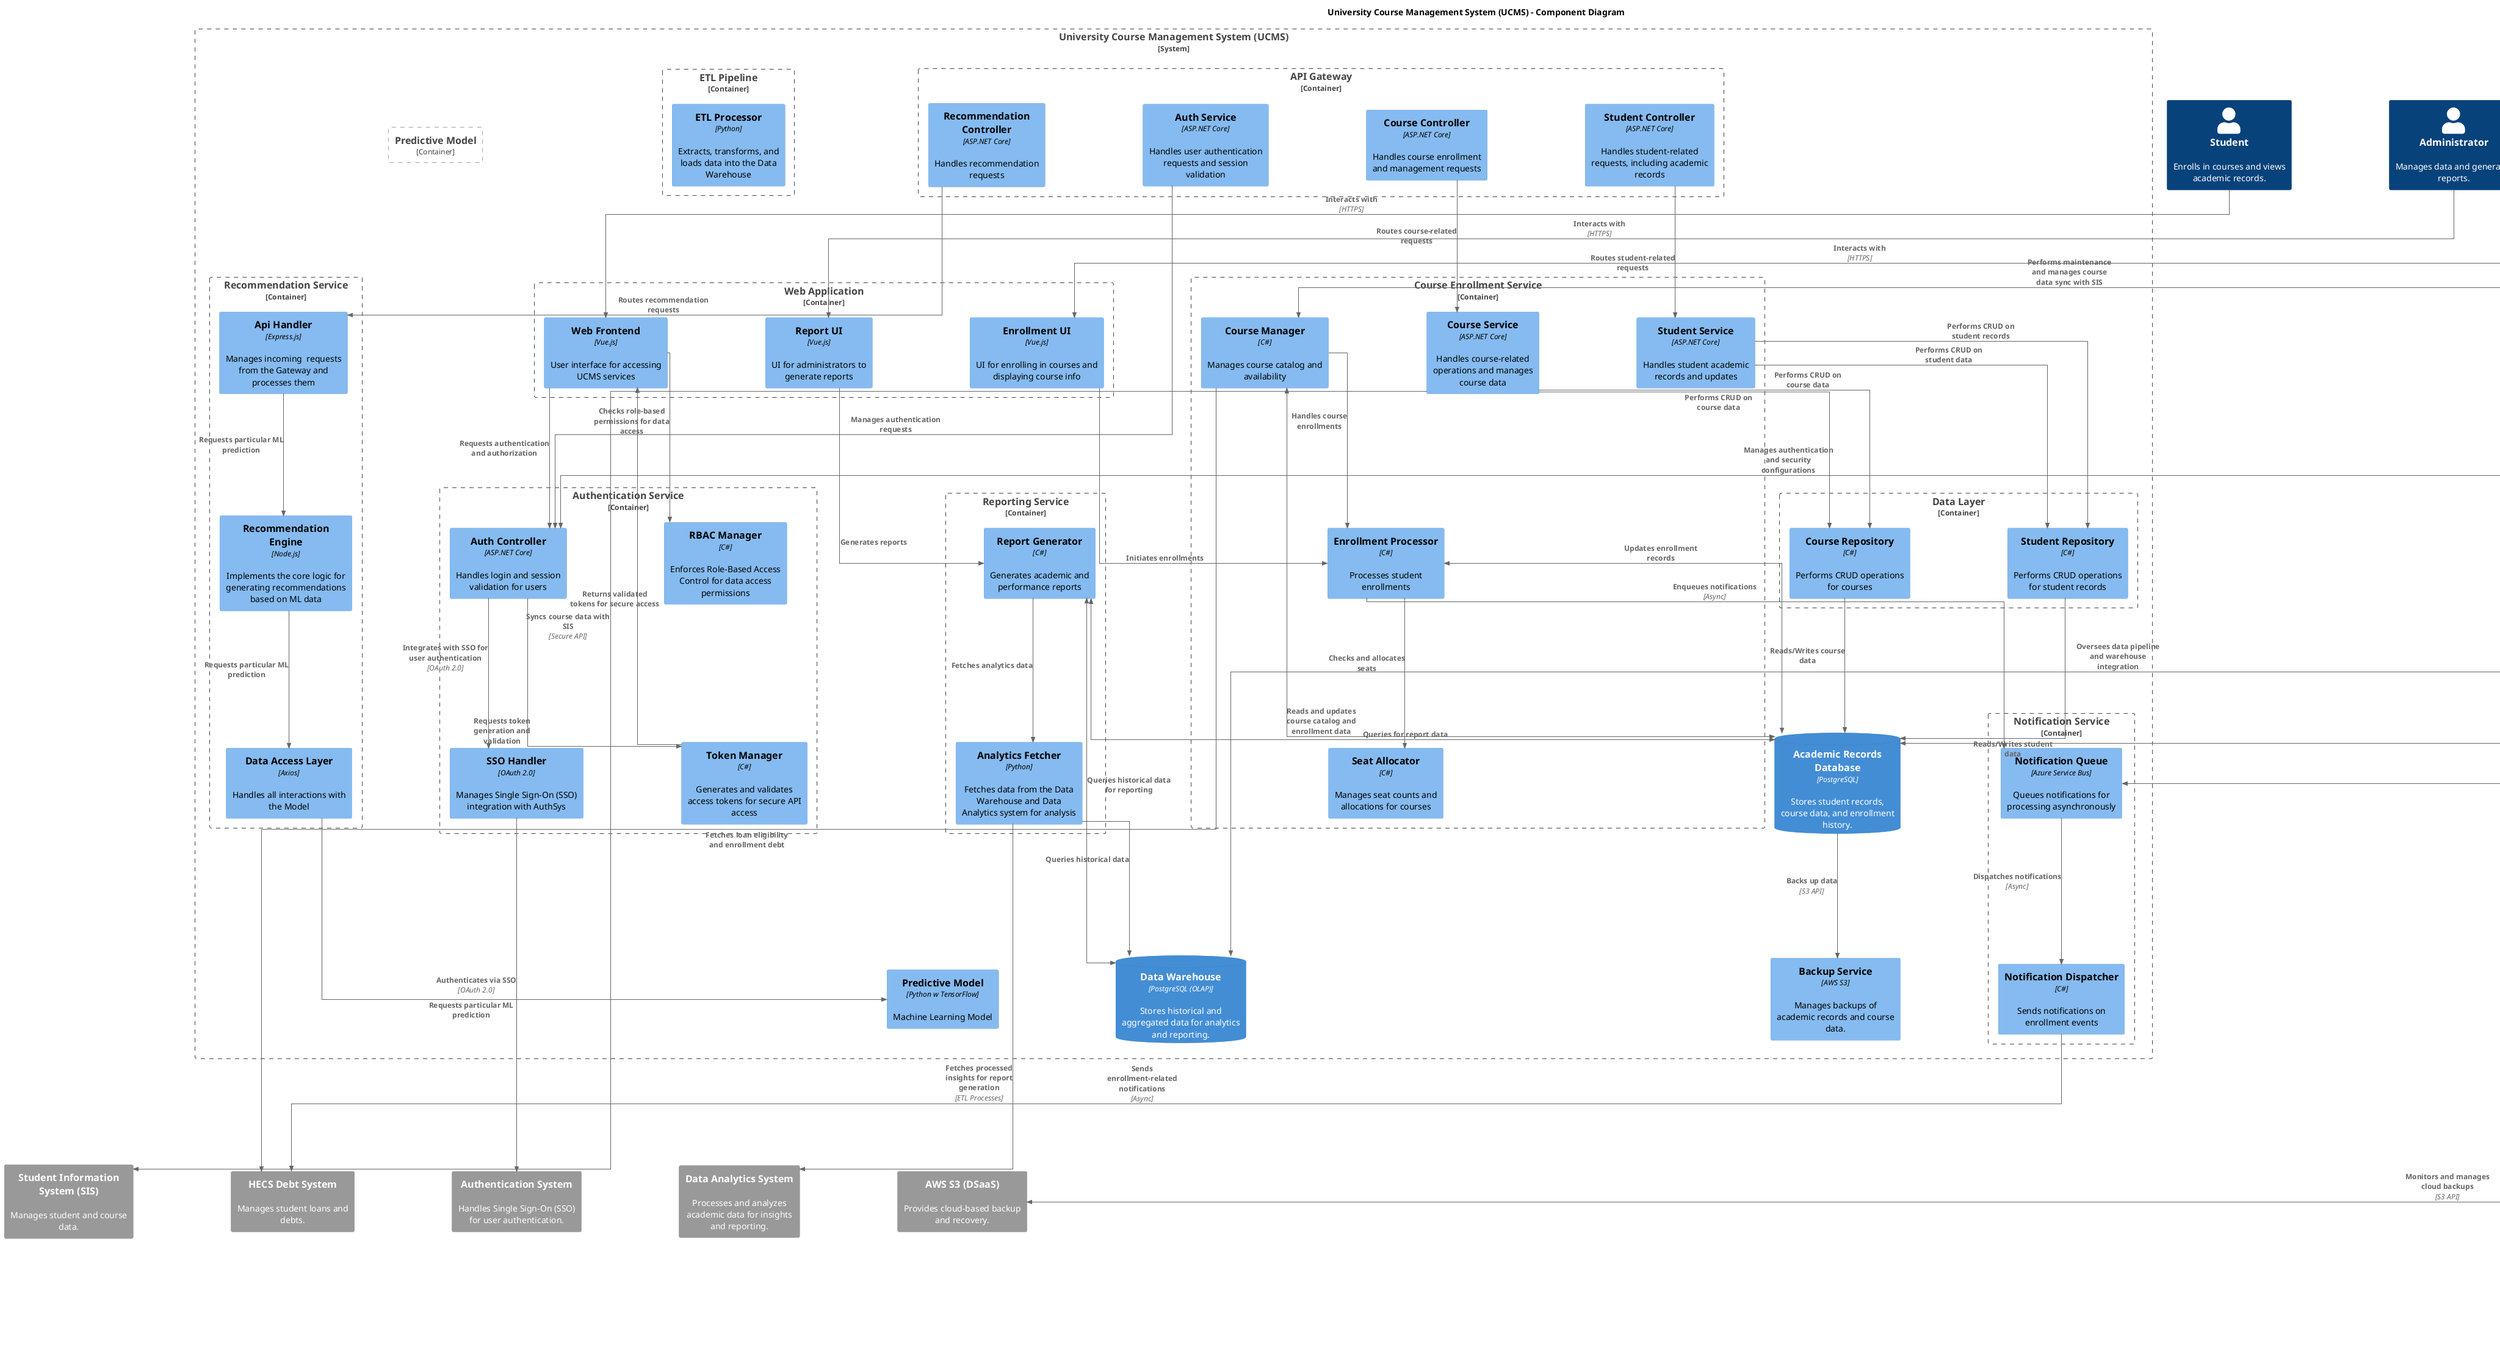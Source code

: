 @startuml

top to bottom direction

!include <C4/C4>
!include <C4/C4_Context>
!include <C4/C4_Container>
!include <C4/C4_Component>

skinparam linetype ortho 
skinparam ranksep 200
skinparam nodesep 160

title University Course Management System (UCMS) - Component Diagram

together {
    Person(Student, "Student", "Enrolls in courses and views academic records.")
    Person(Faculty, "Faculty", "Manages courses and tracks student performance.")
    Person(Administrator, "Administrator", "Manages data and generates reports.")
    Person(ITDepartment, "IT Department", "Manages backups, integrations, and security.")
}

System_Boundary(UCMS_Boundary, "University Course Management System (UCMS)") {
  Container(PredictiveModel, "Predictive Model", $techn="Uses ML to analyze and recommend.", $descr="Python w TensorFlow", $tags="", $link="")
  
  Container_Boundary(WebAppBoundary, "Web Application", "Vue.js") {
    Component(WebFrontend, "Web Frontend", "Vue.js", "User interface for accessing UCMS services")
    Component(EnrollmentUI, "Enrollment UI", "Vue.js", "UI for enrolling in courses and displaying course info")
    Component(ReportUI, "Report UI", "Vue.js", "UI for administrators to generate reports")
  }
  
  Container_Boundary(AuthBoundary, "Authentication Service", "OAuth 2.0") {
    Component(AuthController, "Auth Controller", "ASP.NET Core", "Handles login and session validation for users")
    Component(SSOHandler, "SSO Handler", "OAuth 2.0", "Manages Single Sign-On (SSO) integration with AuthSys")
    Component(TokenManager, "Token Manager", "C#", "Generates and validates access tokens for secure API access")
    Component(RBACManager, "RBAC Manager", "C#", "Enforces Role-Based Access Control for data access permissions")
  }

  Container_Boundary(RecommendationBoundary, "Recommendation Service", "Node.js") {
    Component(RecommendationEnginer, "Recommendation Engine", "Node.js", "Implements the core logic for generating recommendations based on ML data")
    Component(RecommendationApiHandler, "Api Handler", "Express.js", "Manages incoming  requests from the Gateway and processes them")
    Component(RecommentationDataAccessLayer, "Data Access Layer", "Axios", "Handles all interactions with the Model")
  }

  Container_Boundary(MlBoundary, "Predictive Model", "Python") {
    Component(PredictiveModel, "Predictive Model", "Python w TensorFlow", "Machine Learning Model")
  }
  
  Container_Boundary(CourseEnrollmentBoundary, "Course Enrollment Service", "ASP.NET Core") {
    Component(CourseManager, "Course Manager", "C#", "Manages course catalog and availability")
    Component(EnrollmentProcessor, "Enrollment Processor", "C#", "Processes student enrollments")
    Component(SeatAllocator, "Seat Allocator", "C#", "Manages seat counts and allocations for courses")
    Component(StudentService, "Student Service", "ASP.NET Core", "Handles student academic records and updates")
    Component(CourseService, "Course Service", "ASP.NET Core", "Handles course-related operations and manages course data")
  }

  Container_Boundary(NotificationBoundary, "Notification Service", "ASP.NET Core") {
    Component(NotificationDispatcher, "Notification Dispatcher", "C#", "Sends notifications on enrollment events")
    Component(NotificationQueue, "Notification Queue", "Azure Service Bus", "Queues notifications for processing asynchronously")
  }

  Container_Boundary(ReportingBoundary, "Reporting Service", "ASP.NET Core") {
    Component(ReportGenerator, "Report Generator", "C#", "Generates academic and performance reports")
    Component(AnalyticsFetcher, "Analytics Fetcher", "Python", "Fetches data from the Data Warehouse and Data Analytics system for analysis")
  }

  Container_Boundary(API_Gateway_Boundary, "API Gateway", "ASP.NET Core") {
    Component(CourseController, "Course Controller", "ASP.NET Core", "Handles course enrollment and management requests")
    Component(RecommendationController, "Recommendation Controller", "ASP.NET Core", "Handles recommendation requests")
    Component(StudentController, "Student Controller", "ASP.NET Core", "Handles student-related requests, including academic records")
    Component(AuthService, "Auth Service", "ASP.NET Core", "Handles user authentication requests and session validation")
  }

  Container_Boundary(DataLayerBoundary, "Data Layer") {
    Component(CourseRepository, "Course Repository", "C#", "Performs CRUD operations for courses")
    Component(StudentRepository, "Student Repository", "C#", "Performs CRUD operations for student records")
  }

  Container_Boundary(DataPipelineBoundary, "ETL Pipeline", "Python") {
    Component(ETLProcessor, "ETL Processor", "Python", "Extracts, transforms, and loads data into the Data Warehouse")
  }

  ContainerDb(AcademicRecordsDatabase, "Academic Records Database", "PostgreSQL", "Stores student records, course data, and enrollment history.")
  ContainerDb(DataWarehouse, "Data Warehouse", "PostgreSQL (OLAP)", "Stores historical and aggregated data for analytics and reporting.")
  Component(BackupService, "Backup Service", "AWS S3", "Manages backups of academic records and course data.")
}

together {
System_Ext(SIS, "Student Information System (SIS)", "Manages student and course data.")
System_Ext(AWSS3, "AWS S3 (DSaaS)", "Provides cloud-based backup and recovery.")
System_Ext(DataAnalytics, "Data Analytics System", "Processes and analyzes academic data for insights and reporting.")
System_Ext(HECS, "HECS Debt System", "Manages student loans and debts.")
System_Ext(AuthSys, "Authentication System", "Handles Single Sign-On (SSO) for user authentication.")
}
' Relationships for Web Application and Services
Rel(Student, WebFrontend, "Interacts with", "HTTPS")
Rel(Faculty, EnrollmentUI, "Interacts with", "HTTPS")
Rel(Administrator, ReportUI, "Interacts with", "HTTPS")

Rel(WebFrontend, AuthController, "Requests authentication and authorization")
Rel(AuthController, SSOHandler, "Integrates with SSO for user authentication", "OAuth 2.0")
Rel(SSOHandler, AuthSys, "Authenticates via SSO", "OAuth 2.0")
Rel(AuthController, TokenManager, "Requests token generation and validation")
Rel(TokenManager, WebFrontend, "Returns validated tokens for secure access")
Rel(WebFrontend, RBACManager, "Checks role-based permissions for data access")

Rel(EnrollmentUI, EnrollmentProcessor, "Initiates enrollments")
Rel(EnrollmentProcessor, SeatAllocator, "Checks and allocates seats")
Rel(CourseManager, EnrollmentProcessor, "Handles course enrollments")
Rel(ReportUI, ReportGenerator, "Generates reports")

' API Gateway relationships
Rel(CourseController, CourseService, "Routes course-related requests")
Rel(StudentController, StudentService, "Routes student-related requests")
Rel(AuthService, AuthController, "Manages authentication requests")
Rel(RecommendationController, RecommendationApiHandler, "Routes recommendation requests")

' Recommendation rels
Rel(RecommendationEnginer, RecommentationDataAccessLayer, "Requests particular ML prediction")
Rel(RecommendationApiHandler, RecommendationEnginer, "Requests particular ML prediction")
Rel(RecommentationDataAccessLayer, PredictiveModel, "Requests particular ML prediction")


' StudentService relationships
Rel(StudentService, StudentRepository, "Performs CRUD on student records")

' CourseService relationships
Rel(CourseService, CourseRepository, "Performs CRUD on course data")

' External System Relationships
Rel(CourseService, SIS, "Syncs course data with SIS", "Secure API")
Rel(CourseManager, HECS, "Fetches loan eligibility and enrollment debt")
Rel(ReportGenerator, AnalyticsFetcher, "Fetches analytics data")
Rel(AnalyticsFetcher, DataWarehouse, "Queries historical data")
Rel(AnalyticsFetcher, DataAnalytics, "Fetches processed insights for report generation", "ETL Processes")

' Notification and HECS Integration
Rel(EnrollmentProcessor, NotificationQueue, "Enqueues notifications", "Async")
Rel(NotificationQueue, NotificationDispatcher, "Dispatches notifications", "Async")
Rel(NotificationDispatcher, HECS, "Sends enrollment-related notifications", "Async")

' Data Layer Relationships
Rel(CourseService, CourseRepository, "Performs CRUD on course data")
Rel(StudentService, StudentRepository, "Performs CRUD on student data")
Rel(CourseRepository, AcademicRecordsDatabase, "Reads/Writes course data")
Rel(StudentRepository, AcademicRecordsDatabase, "Reads/Writes student data")

' Database Relationships
BiRel(CourseManager, AcademicRecordsDatabase, "Reads and updates course catalog and enrollment data")
BiRel(EnrollmentProcessor, AcademicRecordsDatabase, "Updates enrollment records")
BiRel(ReportGenerator, AcademicRecordsDatabase, "Queries for report data")
BiRel(ReportGenerator, DataWarehouse, "Queries historical data for reporting")

' Backup System
Rel(AcademicRecordsDatabase, BackupService, "Backs up data", "S3 API")

' IT Department Relations
Rel(ITDepartment, AcademicRecordsDatabase, "Manages database backup and restoration")
Rel(ITDepartment, AWSS3, "Monitors and manages cloud backups", "S3 API")
Rel(ITDepartment, NotificationQueue, "Configures and monitors asynchronous notifications")
Rel(ITDepartment, AuthController, "Manages authentication and security configurations")
Rel(ITDepartment, CourseManager, "Performs maintenance and manages course data sync with SIS")
Rel(ITDepartment, DataWarehouse, "Oversees data pipeline and warehouse integration")

SHOW_LEGEND(true)
@enduml
